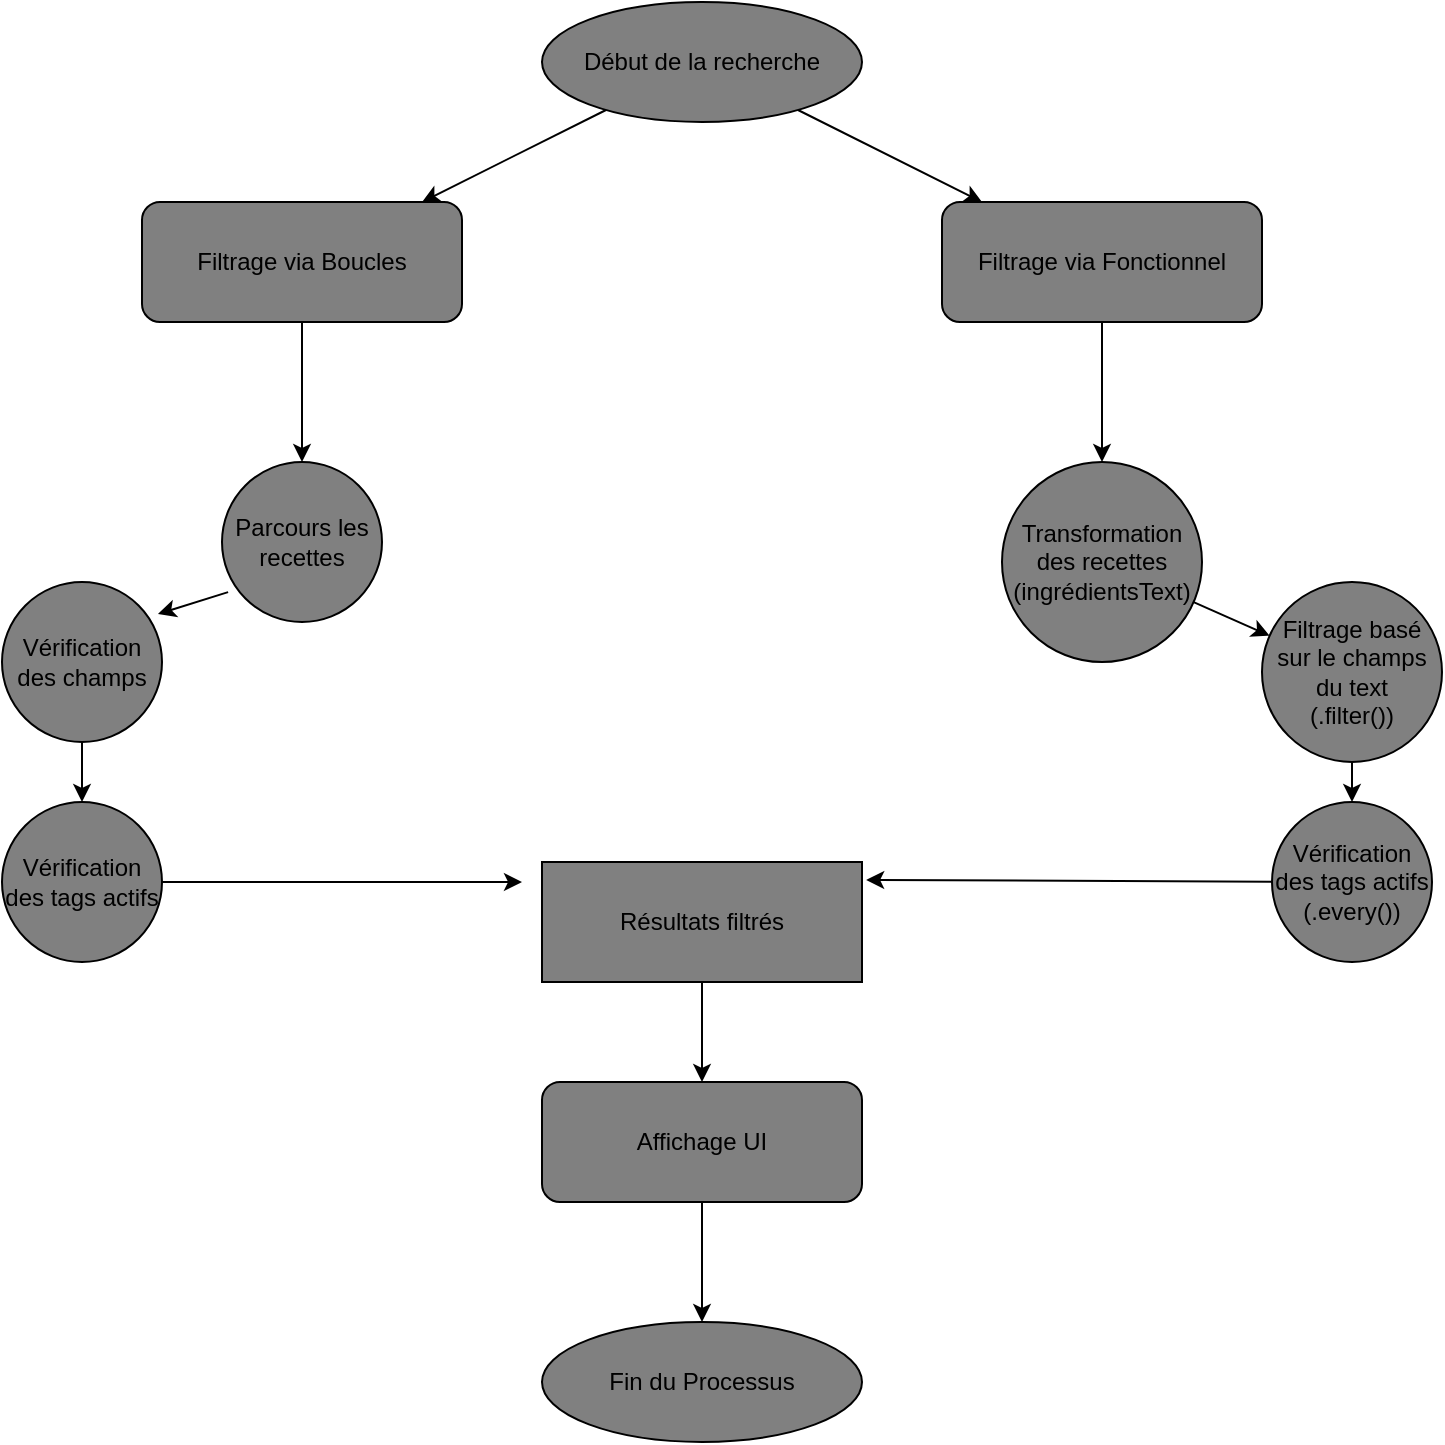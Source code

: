 <mxfile>
    <diagram id="search_comparison" name="Search Comparison">
        <mxGraphModel dx="1289" dy="566" grid="1" gridSize="10" guides="1" tooltips="1" connect="1" arrows="1" fold="1" page="1" pageScale="1" pageWidth="827" pageHeight="1169" math="0" shadow="0">
            <root>
                <mxCell id="0"/>
                <mxCell id="1" parent="0"/>
                <mxCell id="2" value="Début de la recherche" style="ellipse;whiteSpace=wrap;html=1;fillColor=#808080;" parent="1" vertex="1">
                    <mxGeometry x="300" y="50" width="160" height="60" as="geometry"/>
                </mxCell>
                <mxCell id="3" value="Filtrage via Boucles" style="rounded=1;whiteSpace=wrap;html=1;fillColor=#808080;" parent="1" vertex="1">
                    <mxGeometry x="100" y="150" width="160" height="60" as="geometry"/>
                </mxCell>
                <mxCell id="4" value="Filtrage via Fonctionnel" style="rounded=1;whiteSpace=wrap;html=1;fillColor=#808080;" parent="1" vertex="1">
                    <mxGeometry x="500" y="150" width="160" height="60" as="geometry"/>
                </mxCell>
                <mxCell id="5" value="Résultats filtrés" style="parallelogram;whiteSpace=wrap;html=1;fillColor=#808080;" parent="1" vertex="1">
                    <mxGeometry x="300" y="480" width="160" height="60" as="geometry"/>
                </mxCell>
                <mxCell id="6" value="Affichage UI" style="rounded=1;whiteSpace=wrap;html=1;fillColor=#808080;" parent="1" vertex="1">
                    <mxGeometry x="300" y="590" width="160" height="60" as="geometry"/>
                </mxCell>
                <mxCell id="7" value="Fin du Processus" style="ellipse;whiteSpace=wrap;html=1;fillColor=gray;" parent="1" vertex="1">
                    <mxGeometry x="300" y="710" width="160" height="60" as="geometry"/>
                </mxCell>
                <mxCell id="8" parent="1" source="2" target="3" edge="1">
                    <mxGeometry relative="1" as="geometry"/>
                </mxCell>
                <mxCell id="9" parent="1" source="2" target="4" edge="1">
                    <mxGeometry relative="1" as="geometry"/>
                </mxCell>
                <mxCell id="10" parent="1" source="3" edge="1">
                    <mxGeometry relative="1" as="geometry">
                        <mxPoint x="180" y="280" as="targetPoint"/>
                    </mxGeometry>
                </mxCell>
                <mxCell id="11" style="entryX=0.5;entryY=0;entryDx=0;entryDy=0;" parent="1" source="4" target="26" edge="1">
                    <mxGeometry relative="1" as="geometry">
                        <mxPoint x="580" y="280" as="targetPoint"/>
                    </mxGeometry>
                </mxCell>
                <mxCell id="12" parent="1" source="5" target="6" edge="1">
                    <mxGeometry relative="1" as="geometry"/>
                </mxCell>
                <mxCell id="13" parent="1" source="6" target="7" edge="1">
                    <mxGeometry relative="1" as="geometry"/>
                </mxCell>
                <mxCell id="14" value="Parcours les recettes" style="ellipse;whiteSpace=wrap;html=1;fillColor=#808080;" vertex="1" parent="1">
                    <mxGeometry x="140" y="280" width="80" height="80" as="geometry"/>
                </mxCell>
                <mxCell id="17" value="" style="edgeStyle=none;html=1;" edge="1" parent="1" source="15" target="16">
                    <mxGeometry relative="1" as="geometry"/>
                </mxCell>
                <mxCell id="15" value="Vérification des champs" style="ellipse;whiteSpace=wrap;html=1;fillColor=#808080;" vertex="1" parent="1">
                    <mxGeometry x="30" y="340" width="80" height="80" as="geometry"/>
                </mxCell>
                <mxCell id="22" value="" style="edgeStyle=none;html=1;" edge="1" parent="1" source="16">
                    <mxGeometry relative="1" as="geometry">
                        <mxPoint x="290" y="490" as="targetPoint"/>
                    </mxGeometry>
                </mxCell>
                <mxCell id="16" value="Vérification des tags actifs" style="ellipse;whiteSpace=wrap;html=1;fillColor=#808080;" vertex="1" parent="1">
                    <mxGeometry x="30" y="450" width="80" height="80" as="geometry"/>
                </mxCell>
                <mxCell id="20" value="" style="edgeStyle=none;orthogonalLoop=1;jettySize=auto;html=1;exitX=0.038;exitY=0.813;exitDx=0;exitDy=0;exitPerimeter=0;entryX=0.975;entryY=0.2;entryDx=0;entryDy=0;entryPerimeter=0;" edge="1" parent="1" source="14" target="15">
                    <mxGeometry width="100" relative="1" as="geometry">
                        <mxPoint x="100" y="400" as="sourcePoint"/>
                        <mxPoint x="130" y="450" as="targetPoint"/>
                        <Array as="points"/>
                    </mxGeometry>
                </mxCell>
                <mxCell id="28" value="" style="edgeStyle=none;html=1;" edge="1" parent="1" source="26" target="27">
                    <mxGeometry relative="1" as="geometry"/>
                </mxCell>
                <mxCell id="26" value="Transformation des recettes&lt;br&gt;(ingrédientsText)" style="ellipse;whiteSpace=wrap;html=1;fillColor=#808080;" vertex="1" parent="1">
                    <mxGeometry x="530" y="280" width="100" height="100" as="geometry"/>
                </mxCell>
                <mxCell id="30" value="" style="edgeStyle=none;html=1;" edge="1" parent="1" source="27" target="29">
                    <mxGeometry relative="1" as="geometry"/>
                </mxCell>
                <mxCell id="27" value="Filtrage basé sur le champs du text&lt;br&gt;(.filter())" style="ellipse;whiteSpace=wrap;html=1;fillColor=#808080;" vertex="1" parent="1">
                    <mxGeometry x="660" y="340" width="90" height="90" as="geometry"/>
                </mxCell>
                <mxCell id="31" style="edgeStyle=none;html=1;entryX=1.013;entryY=0.15;entryDx=0;entryDy=0;entryPerimeter=0;" edge="1" parent="1" source="29" target="5">
                    <mxGeometry relative="1" as="geometry">
                        <mxPoint x="480" y="510" as="targetPoint"/>
                    </mxGeometry>
                </mxCell>
                <mxCell id="29" value="Vérification des tags actifs&lt;br&gt;(.every())" style="ellipse;whiteSpace=wrap;html=1;fillColor=#808080;" vertex="1" parent="1">
                    <mxGeometry x="665" y="450" width="80" height="80" as="geometry"/>
                </mxCell>
            </root>
        </mxGraphModel>
    </diagram>
</mxfile>